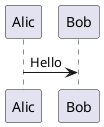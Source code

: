 ==================
Test: Call Begin and end
==================
@startuml
Alic -> Bob: Hello
@enduml
---

(source_file
    (umlCall
        (sequence
            (identifier)
            (relation)
            (identifier)
            (text))))

==================
Test: Initialize a Variable With Keyword
==================
@startuml
participant Participant as P
@enduml
---

(source_file
    (umlCall
        (object
            (keyword)
            (identifier)
            (identifier))))
